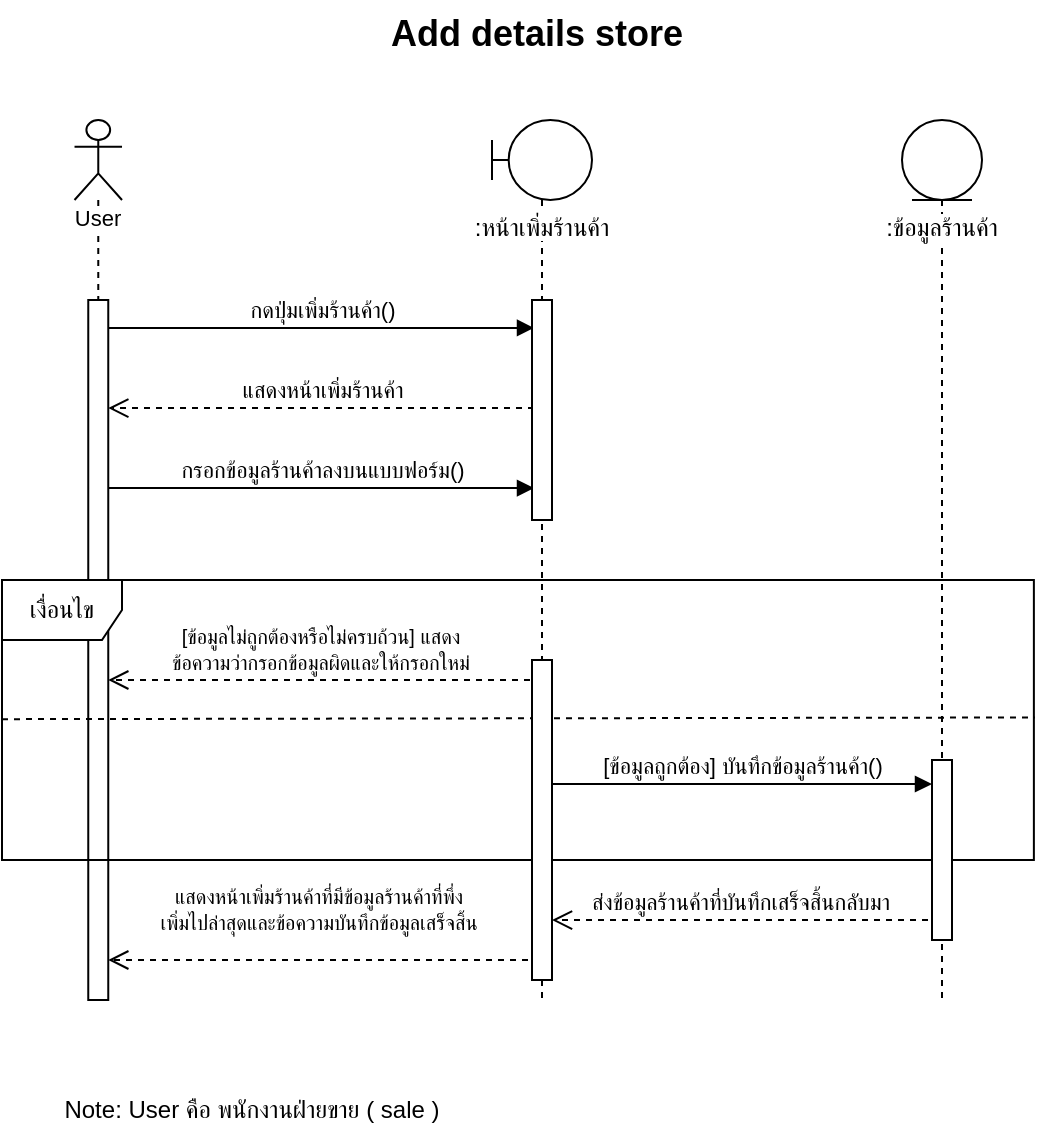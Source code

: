 <mxfile version="12.9.4" type="device"><diagram name="Page-1" id="9361dd3d-8414-5efd-6122-117bd74ce7a7"><mxGraphModel dx="1038" dy="499" grid="1" gridSize="10" guides="1" tooltips="1" connect="1" arrows="1" fold="1" page="0" pageScale="1.5" pageWidth="826" pageHeight="1169" background="#ffffff" math="0" shadow="0"><root><mxCell id="0"/><mxCell id="1" parent="0"/><mxCell id="71" value="Add details store " style="rounded=1;fontStyle=1;fillColor=none;strokeColor=none;fontSize=18;strokeWidth=1;" parent="1" vertex="1"><mxGeometry x="255" y="40" width="150" height="30" as="geometry"/></mxCell><mxCell id="2GQ-ZTos0BSy2MewQahr-107" value="User" style="shape=umlLifeline;participant=umlActor;perimeter=lifelinePerimeter;whiteSpace=wrap;html=1;container=1;collapsible=0;recursiveResize=0;verticalAlign=top;spacingTop=36;labelBackgroundColor=#ffffff;outlineConnect=0;strokeWidth=1;fontSize=11;size=40;" parent="1" vertex="1"><mxGeometry x="96.26" y="100" width="23.75" height="440" as="geometry"/></mxCell><mxCell id="2GQ-ZTos0BSy2MewQahr-140" value="" style="html=1;points=[];perimeter=orthogonalPerimeter;strokeWidth=1;fontSize=11;" parent="2GQ-ZTos0BSy2MewQahr-107" vertex="1"><mxGeometry x="6.87" y="90" width="10" height="350" as="geometry"/></mxCell><mxCell id="2GQ-ZTos0BSy2MewQahr-123" value="&lt;span style=&quot;text-align: left; font-size: 12px;&quot;&gt;Note: User คือ พนักงานฝ่ายขาย ( sale )&lt;/span&gt;" style="text;html=1;strokeColor=none;fillColor=none;align=center;verticalAlign=middle;whiteSpace=wrap;rounded=0;fontSize=12;" parent="1" vertex="1"><mxGeometry x="80.01" y="580" width="209.99" height="30" as="geometry"/></mxCell><mxCell id="2GQ-ZTos0BSy2MewQahr-126" value="กดปุ่มเพิ่มร้านค้า()" style="html=1;verticalAlign=bottom;endArrow=block;fontSize=11;entryX=0.1;entryY=0.127;entryDx=0;entryDy=0;entryPerimeter=0;" parent="1" source="2GQ-ZTos0BSy2MewQahr-140" target="YHpGZCEUC3xs3BUtbqXT-73" edge="1"><mxGeometry width="80" relative="1" as="geometry"><mxPoint x="138" y="200" as="sourcePoint"/><mxPoint x="325" y="200" as="targetPoint"/></mxGeometry></mxCell><mxCell id="EVjopq9Wj-FyAS9VIhYw-74" value="เงื่อนไข" style="shape=umlFrame;whiteSpace=wrap;html=1;" parent="1" vertex="1"><mxGeometry x="60" y="330" width="515.94" height="140" as="geometry"/></mxCell><mxCell id="EVjopq9Wj-FyAS9VIhYw-76" value="" style="endArrow=none;dashed=1;html=1;exitX=0;exitY=0.497;exitDx=0;exitDy=0;exitPerimeter=0;entryX=1.001;entryY=0.491;entryDx=0;entryDy=0;entryPerimeter=0;" parent="1" source="EVjopq9Wj-FyAS9VIhYw-74" target="EVjopq9Wj-FyAS9VIhYw-74" edge="1"><mxGeometry width="50" height="50" relative="1" as="geometry"><mxPoint x="380" y="500" as="sourcePoint"/><mxPoint x="430" y="450" as="targetPoint"/></mxGeometry></mxCell><mxCell id="a-vvQTsV0e574ouPcR12-71" value="แสดงหน้าเพิ่มร้านค้า" style="html=1;verticalAlign=bottom;endArrow=open;dashed=1;endSize=8;exitX=0.1;exitY=0.491;exitDx=0;exitDy=0;exitPerimeter=0;" parent="1" source="YHpGZCEUC3xs3BUtbqXT-73" target="2GQ-ZTos0BSy2MewQahr-140" edge="1"><mxGeometry relative="1" as="geometry"><mxPoint x="325" y="230" as="sourcePoint"/><mxPoint x="140" y="230" as="targetPoint"/></mxGeometry></mxCell><mxCell id="a-vvQTsV0e574ouPcR12-72" value="กรอกข้อมูลร้านค้าลงบนแบบฟอร์ม()" style="html=1;verticalAlign=bottom;endArrow=block;entryX=0.1;entryY=0.855;entryDx=0;entryDy=0;entryPerimeter=0;" parent="1" source="2GQ-ZTos0BSy2MewQahr-140" target="YHpGZCEUC3xs3BUtbqXT-73" edge="1"><mxGeometry width="80" relative="1" as="geometry"><mxPoint x="140" y="260" as="sourcePoint"/><mxPoint x="323.76" y="258.84" as="targetPoint"/></mxGeometry></mxCell><mxCell id="a-vvQTsV0e574ouPcR12-81" value="&lt;font style=&quot;font-size: 10px&quot;&gt;[ข้อมูลไม่ถูกต้องหรือไม่ครบถ้วน] แสดง&lt;br&gt;ข้อความว่ากรอกข้อมูลผิดและให้กรอกใหม่&lt;/font&gt;" style="html=1;verticalAlign=bottom;endArrow=open;dashed=1;endSize=8;" parent="1" target="2GQ-ZTos0BSy2MewQahr-140" edge="1"><mxGeometry relative="1" as="geometry"><mxPoint x="324" y="380" as="sourcePoint"/><mxPoint x="175" y="370" as="targetPoint"/></mxGeometry></mxCell><mxCell id="a-vvQTsV0e574ouPcR12-82" value="[ข้อมูลถูกต้อง] บันทึกข้อมูลร้านค้า()" style="html=1;verticalAlign=bottom;endArrow=block;exitX=1;exitY=0.7;exitDx=0;exitDy=0;exitPerimeter=0;" parent="1" edge="1"><mxGeometry width="80" relative="1" as="geometry"><mxPoint x="335" y="432" as="sourcePoint"/><mxPoint x="525" y="432" as="targetPoint"/></mxGeometry></mxCell><mxCell id="a-vvQTsV0e574ouPcR12-83" value="ส่งข้อมูลร้านค้าที่บันทึกเสร็จสิ้นกลับมา" style="html=1;verticalAlign=bottom;endArrow=open;dashed=1;endSize=8;exitX=-0.2;exitY=0.889;exitDx=0;exitDy=0;exitPerimeter=0;" parent="1" edge="1"><mxGeometry relative="1" as="geometry"><mxPoint x="523" y="500.01" as="sourcePoint"/><mxPoint x="335" y="500.01" as="targetPoint"/></mxGeometry></mxCell><mxCell id="a-vvQTsV0e574ouPcR12-84" value="&lt;font style=&quot;font-size: 10px&quot;&gt;แสดงหน้าเพิ่มร้านค้าที่มีข้อมูลร้านค้าที่พึ่ง&lt;br&gt;เพิ่มไปล่าสุดและข้อความบันทึกข้อมูลเสร็จสิ้น&lt;/font&gt;" style="html=1;verticalAlign=bottom;endArrow=open;dashed=1;endSize=8;" parent="1" target="2GQ-ZTos0BSy2MewQahr-140" edge="1"><mxGeometry x="-0.001" y="-10" relative="1" as="geometry"><mxPoint x="323" y="520" as="sourcePoint"/><mxPoint x="240" y="530" as="targetPoint"/><mxPoint as="offset"/></mxGeometry></mxCell><mxCell id="YHpGZCEUC3xs3BUtbqXT-72" value="" style="shape=umlLifeline;participant=umlBoundary;perimeter=lifelinePerimeter;whiteSpace=wrap;html=1;container=1;collapsible=0;recursiveResize=0;verticalAlign=top;spacingTop=36;labelBackgroundColor=#ffffff;outlineConnect=0;" parent="1" vertex="1"><mxGeometry x="305" y="100" width="50" height="440" as="geometry"/></mxCell><mxCell id="YHpGZCEUC3xs3BUtbqXT-74" value="" style="html=1;points=[];perimeter=orthogonalPerimeter;labelBackgroundColor=#ffffff;" parent="YHpGZCEUC3xs3BUtbqXT-72" vertex="1"><mxGeometry x="20" y="270" width="10" height="160" as="geometry"/></mxCell><mxCell id="YHpGZCEUC3xs3BUtbqXT-71" value=":หน้าเพิ่มร้านค้า" style="text;align=center;fontStyle=0;verticalAlign=middle;spacingLeft=3;spacingRight=3;strokeColor=none;rotatable=0;points=[[0,0.5],[1,0.5]];portConstraint=eastwest;labelBackgroundColor=#ffffff;" parent="1" vertex="1"><mxGeometry x="290" y="140" width="80" height="26" as="geometry"/></mxCell><mxCell id="YHpGZCEUC3xs3BUtbqXT-73" value="" style="html=1;points=[];perimeter=orthogonalPerimeter;labelBackgroundColor=#ffffff;" parent="1" vertex="1"><mxGeometry x="325" y="190" width="10" height="110" as="geometry"/></mxCell><mxCell id="YHpGZCEUC3xs3BUtbqXT-76" value="" style="shape=umlLifeline;participant=umlEntity;perimeter=lifelinePerimeter;whiteSpace=wrap;html=1;container=1;collapsible=0;recursiveResize=0;verticalAlign=top;spacingTop=36;labelBackgroundColor=#ffffff;outlineConnect=0;" parent="1" vertex="1"><mxGeometry x="510" y="100" width="40" height="440" as="geometry"/></mxCell><mxCell id="YHpGZCEUC3xs3BUtbqXT-77" value="" style="html=1;points=[];perimeter=orthogonalPerimeter;labelBackgroundColor=#ffffff;" parent="YHpGZCEUC3xs3BUtbqXT-76" vertex="1"><mxGeometry x="15" y="320" width="10" height="90" as="geometry"/></mxCell><mxCell id="YHpGZCEUC3xs3BUtbqXT-75" value=":ข้อมูลร้านค้า" style="text;align=center;fontStyle=0;verticalAlign=middle;spacingLeft=3;spacingRight=3;strokeColor=none;rotatable=0;points=[[0,0.5],[1,0.5]];portConstraint=eastwest;labelBackgroundColor=#ffffff;" parent="1" vertex="1"><mxGeometry x="490" y="140" width="80" height="26" as="geometry"/></mxCell></root></mxGraphModel></diagram></mxfile>